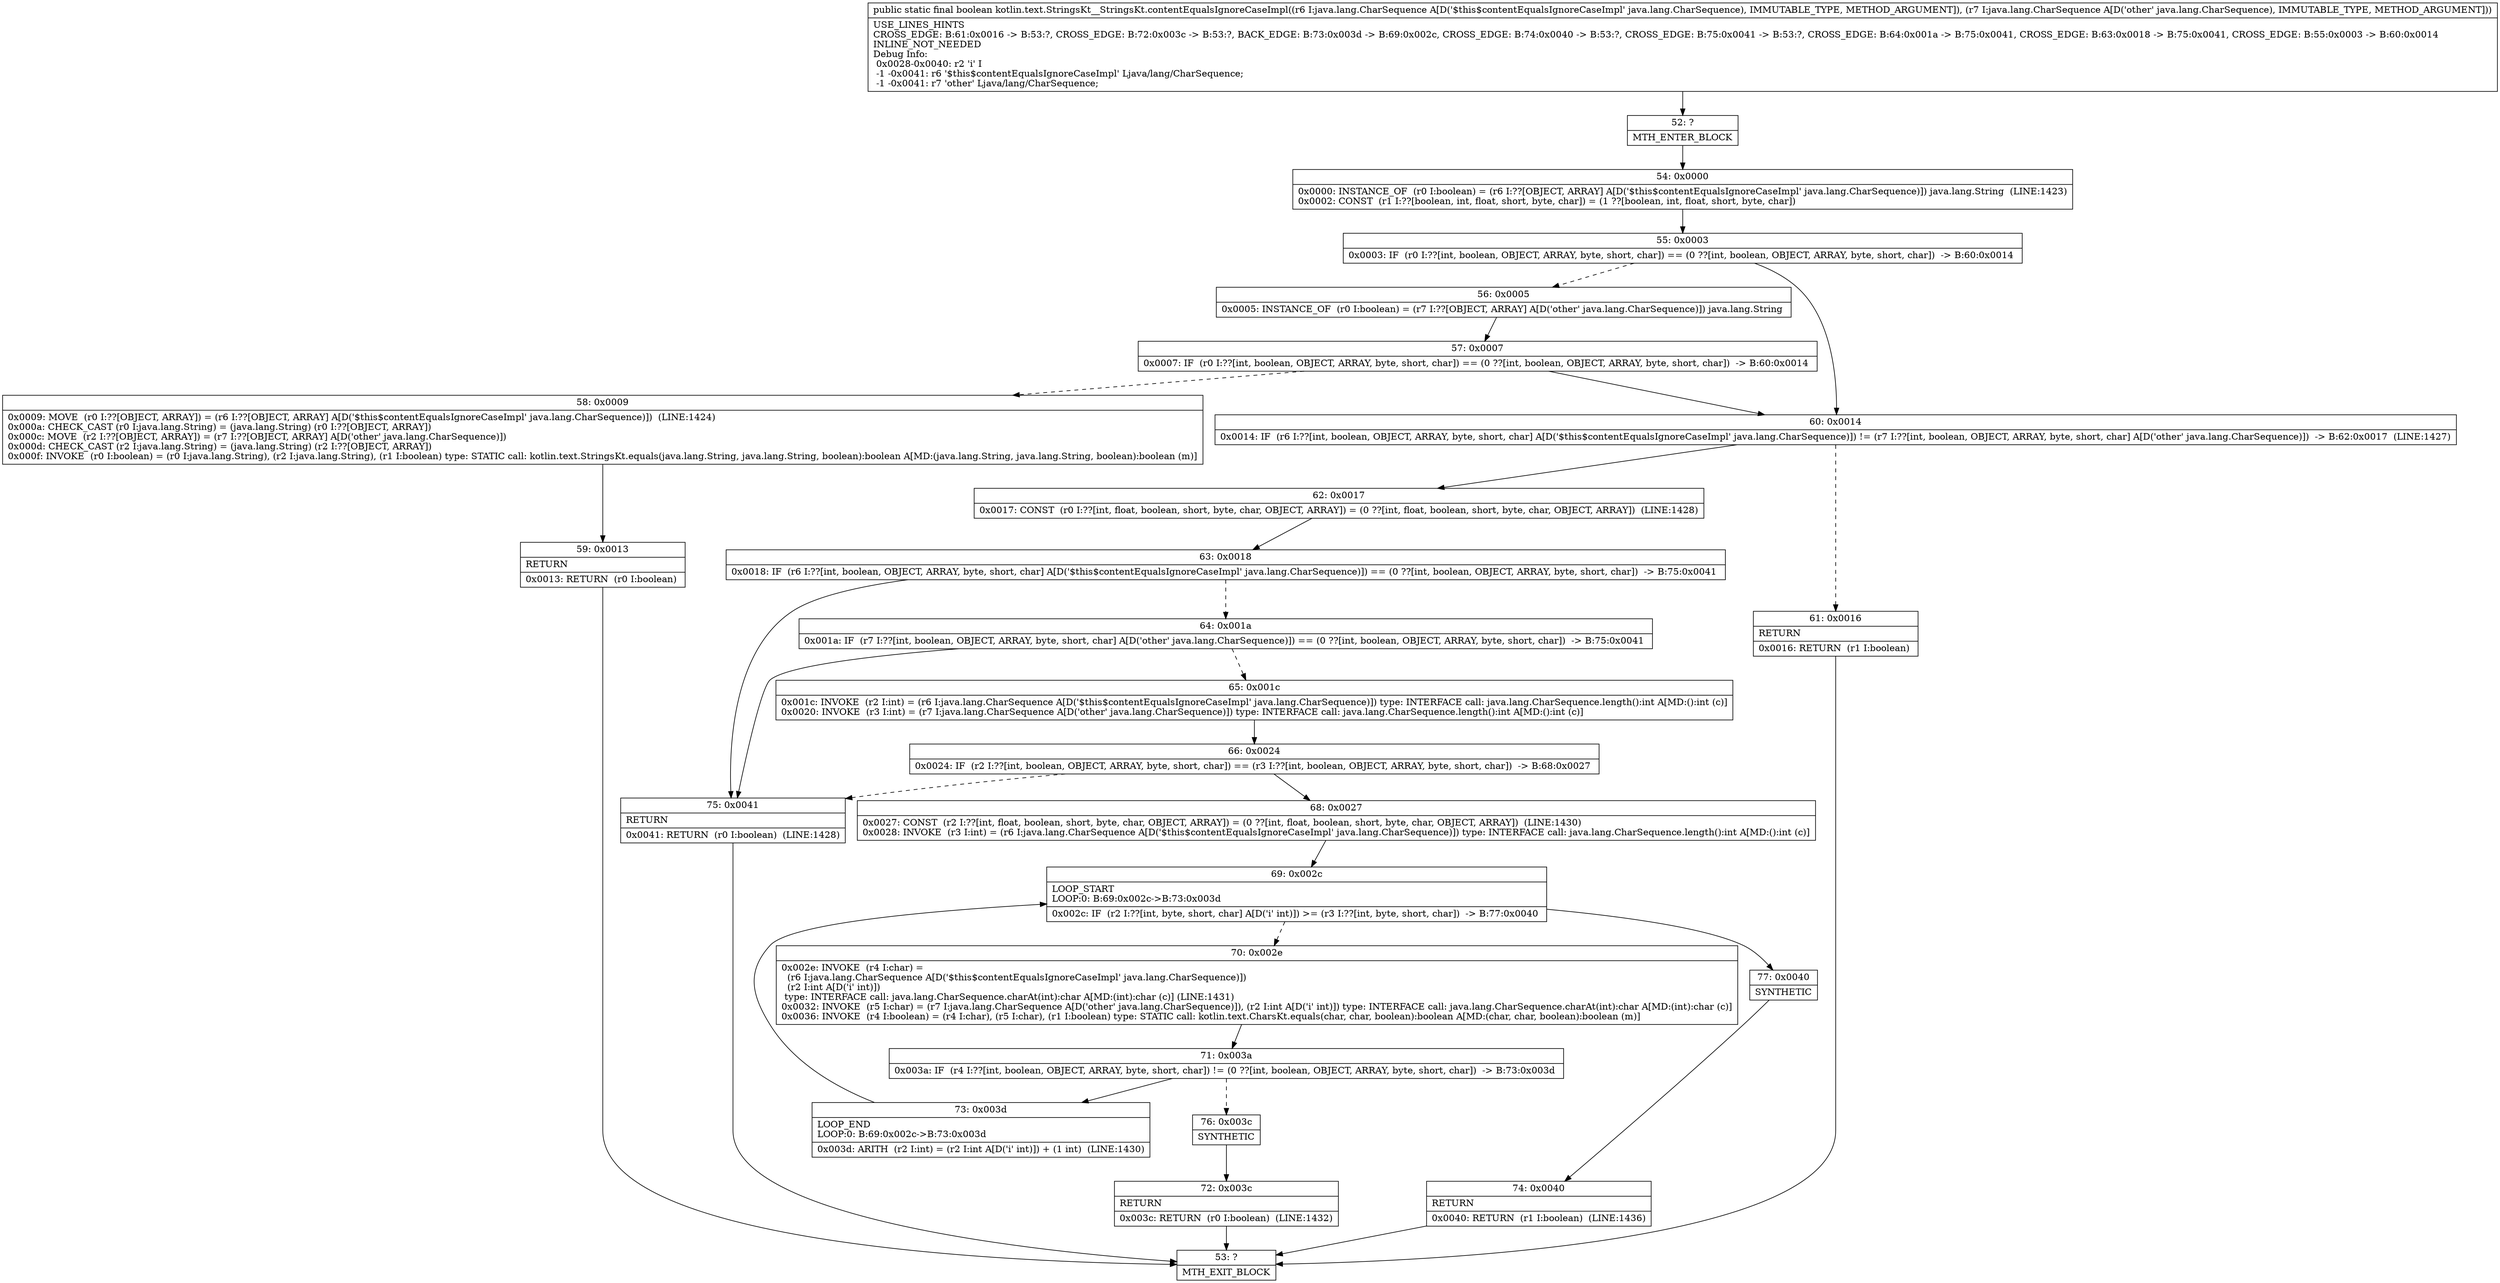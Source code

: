 digraph "CFG forkotlin.text.StringsKt__StringsKt.contentEqualsIgnoreCaseImpl(Ljava\/lang\/CharSequence;Ljava\/lang\/CharSequence;)Z" {
Node_52 [shape=record,label="{52\:\ ?|MTH_ENTER_BLOCK\l}"];
Node_54 [shape=record,label="{54\:\ 0x0000|0x0000: INSTANCE_OF  (r0 I:boolean) = (r6 I:??[OBJECT, ARRAY] A[D('$this$contentEqualsIgnoreCaseImpl' java.lang.CharSequence)]) java.lang.String  (LINE:1423)\l0x0002: CONST  (r1 I:??[boolean, int, float, short, byte, char]) = (1 ??[boolean, int, float, short, byte, char]) \l}"];
Node_55 [shape=record,label="{55\:\ 0x0003|0x0003: IF  (r0 I:??[int, boolean, OBJECT, ARRAY, byte, short, char]) == (0 ??[int, boolean, OBJECT, ARRAY, byte, short, char])  \-\> B:60:0x0014 \l}"];
Node_56 [shape=record,label="{56\:\ 0x0005|0x0005: INSTANCE_OF  (r0 I:boolean) = (r7 I:??[OBJECT, ARRAY] A[D('other' java.lang.CharSequence)]) java.lang.String \l}"];
Node_57 [shape=record,label="{57\:\ 0x0007|0x0007: IF  (r0 I:??[int, boolean, OBJECT, ARRAY, byte, short, char]) == (0 ??[int, boolean, OBJECT, ARRAY, byte, short, char])  \-\> B:60:0x0014 \l}"];
Node_58 [shape=record,label="{58\:\ 0x0009|0x0009: MOVE  (r0 I:??[OBJECT, ARRAY]) = (r6 I:??[OBJECT, ARRAY] A[D('$this$contentEqualsIgnoreCaseImpl' java.lang.CharSequence)])  (LINE:1424)\l0x000a: CHECK_CAST (r0 I:java.lang.String) = (java.lang.String) (r0 I:??[OBJECT, ARRAY]) \l0x000c: MOVE  (r2 I:??[OBJECT, ARRAY]) = (r7 I:??[OBJECT, ARRAY] A[D('other' java.lang.CharSequence)]) \l0x000d: CHECK_CAST (r2 I:java.lang.String) = (java.lang.String) (r2 I:??[OBJECT, ARRAY]) \l0x000f: INVOKE  (r0 I:boolean) = (r0 I:java.lang.String), (r2 I:java.lang.String), (r1 I:boolean) type: STATIC call: kotlin.text.StringsKt.equals(java.lang.String, java.lang.String, boolean):boolean A[MD:(java.lang.String, java.lang.String, boolean):boolean (m)]\l}"];
Node_59 [shape=record,label="{59\:\ 0x0013|RETURN\l|0x0013: RETURN  (r0 I:boolean) \l}"];
Node_53 [shape=record,label="{53\:\ ?|MTH_EXIT_BLOCK\l}"];
Node_60 [shape=record,label="{60\:\ 0x0014|0x0014: IF  (r6 I:??[int, boolean, OBJECT, ARRAY, byte, short, char] A[D('$this$contentEqualsIgnoreCaseImpl' java.lang.CharSequence)]) != (r7 I:??[int, boolean, OBJECT, ARRAY, byte, short, char] A[D('other' java.lang.CharSequence)])  \-\> B:62:0x0017  (LINE:1427)\l}"];
Node_61 [shape=record,label="{61\:\ 0x0016|RETURN\l|0x0016: RETURN  (r1 I:boolean) \l}"];
Node_62 [shape=record,label="{62\:\ 0x0017|0x0017: CONST  (r0 I:??[int, float, boolean, short, byte, char, OBJECT, ARRAY]) = (0 ??[int, float, boolean, short, byte, char, OBJECT, ARRAY])  (LINE:1428)\l}"];
Node_63 [shape=record,label="{63\:\ 0x0018|0x0018: IF  (r6 I:??[int, boolean, OBJECT, ARRAY, byte, short, char] A[D('$this$contentEqualsIgnoreCaseImpl' java.lang.CharSequence)]) == (0 ??[int, boolean, OBJECT, ARRAY, byte, short, char])  \-\> B:75:0x0041 \l}"];
Node_64 [shape=record,label="{64\:\ 0x001a|0x001a: IF  (r7 I:??[int, boolean, OBJECT, ARRAY, byte, short, char] A[D('other' java.lang.CharSequence)]) == (0 ??[int, boolean, OBJECT, ARRAY, byte, short, char])  \-\> B:75:0x0041 \l}"];
Node_65 [shape=record,label="{65\:\ 0x001c|0x001c: INVOKE  (r2 I:int) = (r6 I:java.lang.CharSequence A[D('$this$contentEqualsIgnoreCaseImpl' java.lang.CharSequence)]) type: INTERFACE call: java.lang.CharSequence.length():int A[MD:():int (c)]\l0x0020: INVOKE  (r3 I:int) = (r7 I:java.lang.CharSequence A[D('other' java.lang.CharSequence)]) type: INTERFACE call: java.lang.CharSequence.length():int A[MD:():int (c)]\l}"];
Node_66 [shape=record,label="{66\:\ 0x0024|0x0024: IF  (r2 I:??[int, boolean, OBJECT, ARRAY, byte, short, char]) == (r3 I:??[int, boolean, OBJECT, ARRAY, byte, short, char])  \-\> B:68:0x0027 \l}"];
Node_68 [shape=record,label="{68\:\ 0x0027|0x0027: CONST  (r2 I:??[int, float, boolean, short, byte, char, OBJECT, ARRAY]) = (0 ??[int, float, boolean, short, byte, char, OBJECT, ARRAY])  (LINE:1430)\l0x0028: INVOKE  (r3 I:int) = (r6 I:java.lang.CharSequence A[D('$this$contentEqualsIgnoreCaseImpl' java.lang.CharSequence)]) type: INTERFACE call: java.lang.CharSequence.length():int A[MD:():int (c)]\l}"];
Node_69 [shape=record,label="{69\:\ 0x002c|LOOP_START\lLOOP:0: B:69:0x002c\-\>B:73:0x003d\l|0x002c: IF  (r2 I:??[int, byte, short, char] A[D('i' int)]) \>= (r3 I:??[int, byte, short, char])  \-\> B:77:0x0040 \l}"];
Node_70 [shape=record,label="{70\:\ 0x002e|0x002e: INVOKE  (r4 I:char) = \l  (r6 I:java.lang.CharSequence A[D('$this$contentEqualsIgnoreCaseImpl' java.lang.CharSequence)])\l  (r2 I:int A[D('i' int)])\l type: INTERFACE call: java.lang.CharSequence.charAt(int):char A[MD:(int):char (c)] (LINE:1431)\l0x0032: INVOKE  (r5 I:char) = (r7 I:java.lang.CharSequence A[D('other' java.lang.CharSequence)]), (r2 I:int A[D('i' int)]) type: INTERFACE call: java.lang.CharSequence.charAt(int):char A[MD:(int):char (c)]\l0x0036: INVOKE  (r4 I:boolean) = (r4 I:char), (r5 I:char), (r1 I:boolean) type: STATIC call: kotlin.text.CharsKt.equals(char, char, boolean):boolean A[MD:(char, char, boolean):boolean (m)]\l}"];
Node_71 [shape=record,label="{71\:\ 0x003a|0x003a: IF  (r4 I:??[int, boolean, OBJECT, ARRAY, byte, short, char]) != (0 ??[int, boolean, OBJECT, ARRAY, byte, short, char])  \-\> B:73:0x003d \l}"];
Node_73 [shape=record,label="{73\:\ 0x003d|LOOP_END\lLOOP:0: B:69:0x002c\-\>B:73:0x003d\l|0x003d: ARITH  (r2 I:int) = (r2 I:int A[D('i' int)]) + (1 int)  (LINE:1430)\l}"];
Node_76 [shape=record,label="{76\:\ 0x003c|SYNTHETIC\l}"];
Node_72 [shape=record,label="{72\:\ 0x003c|RETURN\l|0x003c: RETURN  (r0 I:boolean)  (LINE:1432)\l}"];
Node_77 [shape=record,label="{77\:\ 0x0040|SYNTHETIC\l}"];
Node_74 [shape=record,label="{74\:\ 0x0040|RETURN\l|0x0040: RETURN  (r1 I:boolean)  (LINE:1436)\l}"];
Node_75 [shape=record,label="{75\:\ 0x0041|RETURN\l|0x0041: RETURN  (r0 I:boolean)  (LINE:1428)\l}"];
MethodNode[shape=record,label="{public static final boolean kotlin.text.StringsKt__StringsKt.contentEqualsIgnoreCaseImpl((r6 I:java.lang.CharSequence A[D('$this$contentEqualsIgnoreCaseImpl' java.lang.CharSequence), IMMUTABLE_TYPE, METHOD_ARGUMENT]), (r7 I:java.lang.CharSequence A[D('other' java.lang.CharSequence), IMMUTABLE_TYPE, METHOD_ARGUMENT]))  | USE_LINES_HINTS\lCROSS_EDGE: B:61:0x0016 \-\> B:53:?, CROSS_EDGE: B:72:0x003c \-\> B:53:?, BACK_EDGE: B:73:0x003d \-\> B:69:0x002c, CROSS_EDGE: B:74:0x0040 \-\> B:53:?, CROSS_EDGE: B:75:0x0041 \-\> B:53:?, CROSS_EDGE: B:64:0x001a \-\> B:75:0x0041, CROSS_EDGE: B:63:0x0018 \-\> B:75:0x0041, CROSS_EDGE: B:55:0x0003 \-\> B:60:0x0014\lINLINE_NOT_NEEDED\lDebug Info:\l  0x0028\-0x0040: r2 'i' I\l  \-1 \-0x0041: r6 '$this$contentEqualsIgnoreCaseImpl' Ljava\/lang\/CharSequence;\l  \-1 \-0x0041: r7 'other' Ljava\/lang\/CharSequence;\l}"];
MethodNode -> Node_52;Node_52 -> Node_54;
Node_54 -> Node_55;
Node_55 -> Node_56[style=dashed];
Node_55 -> Node_60;
Node_56 -> Node_57;
Node_57 -> Node_58[style=dashed];
Node_57 -> Node_60;
Node_58 -> Node_59;
Node_59 -> Node_53;
Node_60 -> Node_61[style=dashed];
Node_60 -> Node_62;
Node_61 -> Node_53;
Node_62 -> Node_63;
Node_63 -> Node_64[style=dashed];
Node_63 -> Node_75;
Node_64 -> Node_65[style=dashed];
Node_64 -> Node_75;
Node_65 -> Node_66;
Node_66 -> Node_68;
Node_66 -> Node_75[style=dashed];
Node_68 -> Node_69;
Node_69 -> Node_70[style=dashed];
Node_69 -> Node_77;
Node_70 -> Node_71;
Node_71 -> Node_73;
Node_71 -> Node_76[style=dashed];
Node_73 -> Node_69;
Node_76 -> Node_72;
Node_72 -> Node_53;
Node_77 -> Node_74;
Node_74 -> Node_53;
Node_75 -> Node_53;
}

